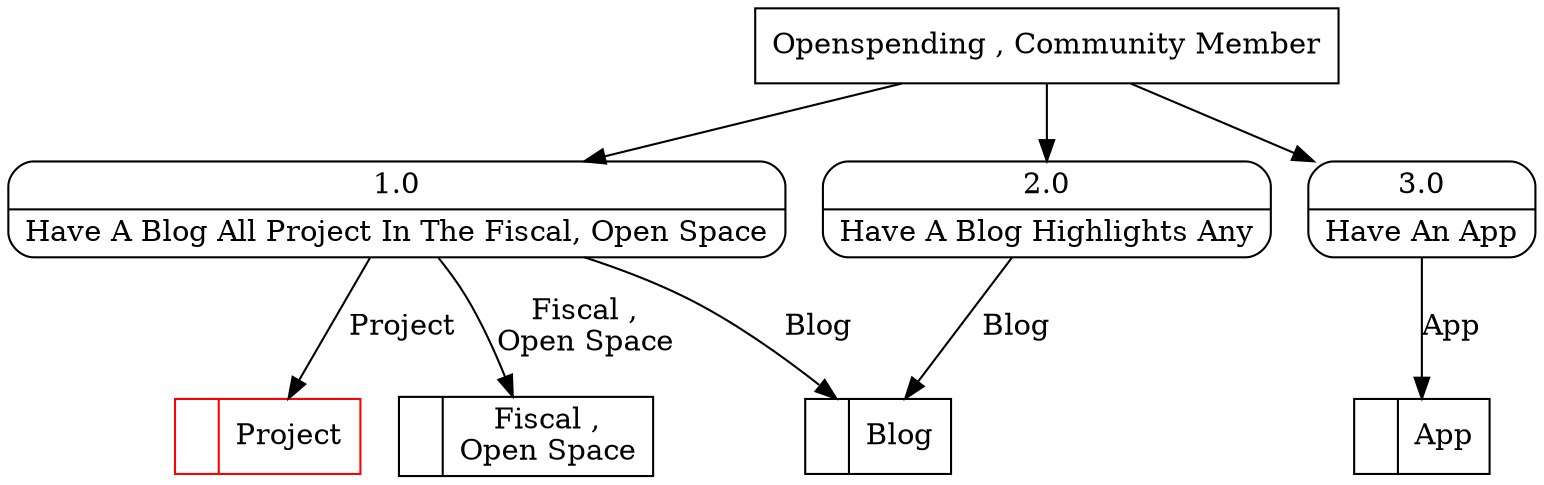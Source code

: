 digraph dfd2{ 
node[shape=record]
200 [label="<f0>  |<f1> Fiscal ,\nOpen Space " ];
201 [label="<f0>  |<f1> Blog " ];
202 [label="<f0>  |<f1> Project " color=red];
203 [label="<f0>  |<f1> App " ];
204 [label="Openspending , Community Member" shape=box];
205 [label="{<f0> 1.0|<f1> Have A Blog All Project In The Fiscal, Open Space }" shape=Mrecord];
206 [label="{<f0> 2.0|<f1> Have A Blog Highlights Any }" shape=Mrecord];
207 [label="{<f0> 3.0|<f1> Have An App }" shape=Mrecord];
204 -> 205
204 -> 206
204 -> 207
205 -> 202 [label="Project"]
205 -> 200 [label="Fiscal ,\nOpen Space"]
205 -> 201 [label="Blog"]
206 -> 201 [label="Blog"]
207 -> 203 [label="App"]
}